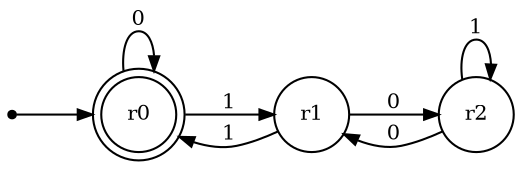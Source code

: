 digraph G {
  rankdir=LR;
  node[shape=circle, fontsize=10];
  edge[fontsize=10,arrowsize=0.7];
  
  Start -> r0;
  r0 -> r0 [label="0"];
  r0 -> r1 [label="1"];
  r1 -> r2 [label="0"];
  r2 -> r1 [label="0"];
  r2 -> r2 [label="1"];
  r1 -> r0 [label="1"];
  
  Start[shape=point];
  r0[shape=doublecircle];
}
